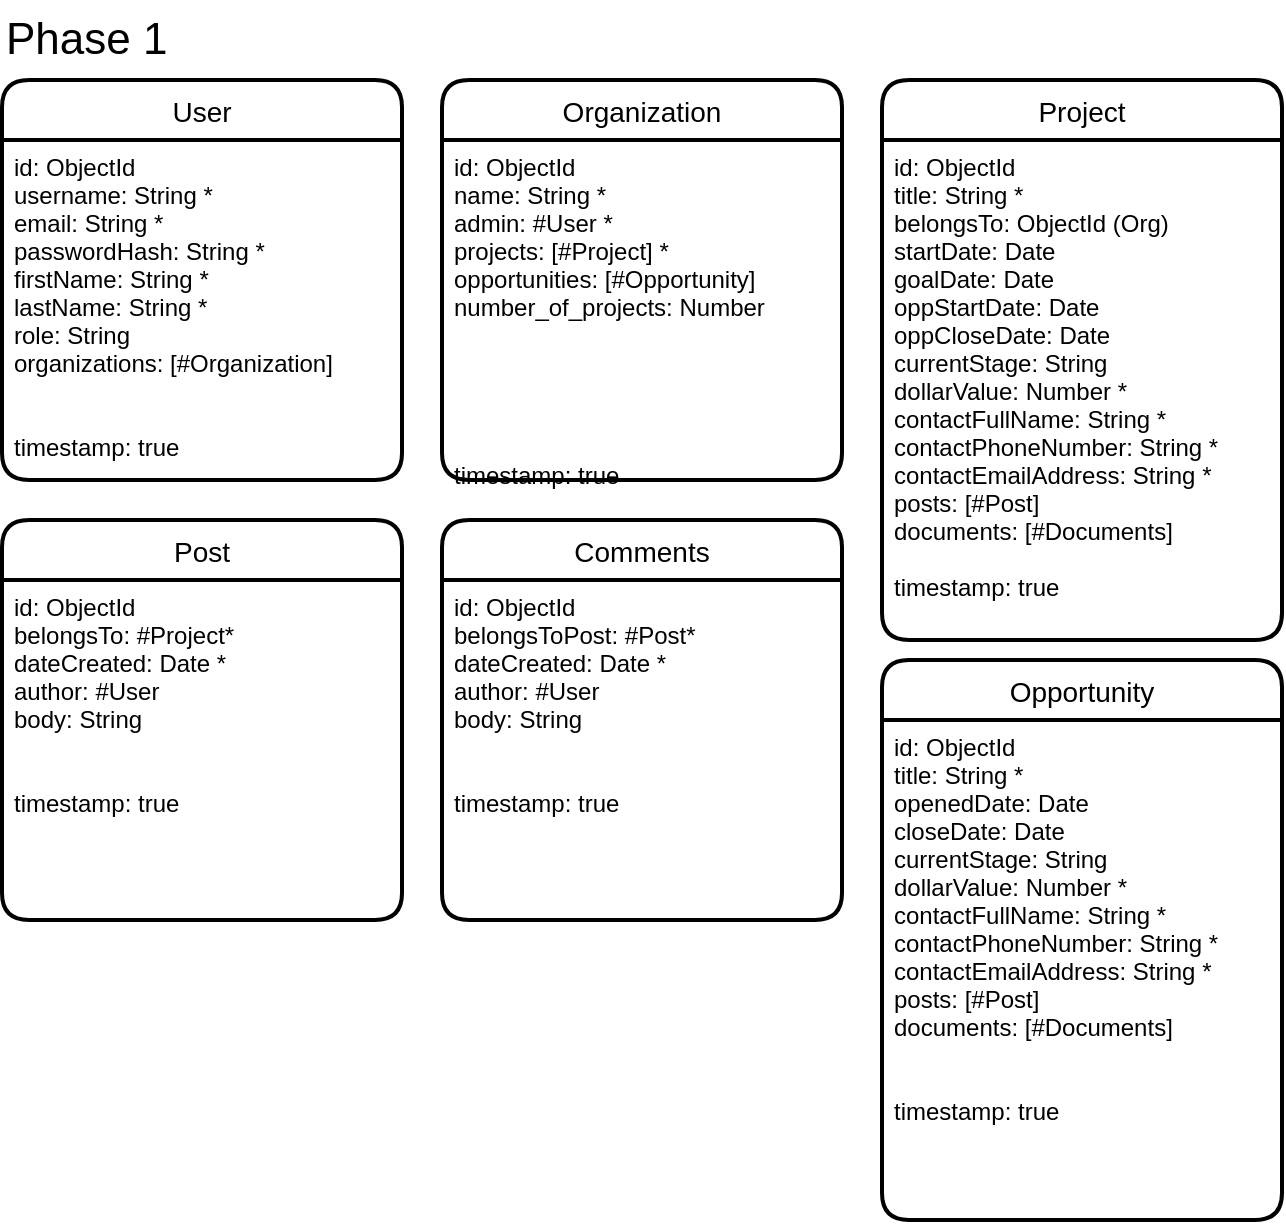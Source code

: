 <mxfile version="14.9.2" type="github">
  <diagram id="DzUIId4ll-ulbjkrfadN" name="Page-1">
    <mxGraphModel dx="571" dy="415" grid="1" gridSize="10" guides="1" tooltips="1" connect="1" arrows="1" fold="1" page="1" pageScale="1" pageWidth="850" pageHeight="1100" math="0" shadow="0">
      <root>
        <mxCell id="0" />
        <mxCell id="1" parent="0" />
        <mxCell id="I_L6hPFMJSKXvp4w5YZE-1" value="&lt;font style=&quot;font-size: 22px&quot;&gt;Phase 1&lt;/font&gt;" style="text;html=1;strokeColor=none;fillColor=none;align=left;verticalAlign=middle;whiteSpace=wrap;rounded=0;" parent="1" vertex="1">
          <mxGeometry x="40" width="150" height="40" as="geometry" />
        </mxCell>
        <mxCell id="I_L6hPFMJSKXvp4w5YZE-7" value="User" style="swimlane;childLayout=stackLayout;horizontal=1;startSize=30;horizontalStack=0;rounded=1;fontSize=14;fontStyle=0;strokeWidth=2;resizeParent=0;resizeLast=1;shadow=0;dashed=0;align=center;" parent="1" vertex="1">
          <mxGeometry x="40" y="40" width="200" height="200" as="geometry" />
        </mxCell>
        <mxCell id="I_L6hPFMJSKXvp4w5YZE-8" value="id: ObjectId&#xa;username: String *&#xa;email: String *&#xa;passwordHash: String *&#xa;firstName: String *&#xa;lastName: String *&#xa;role: String&#xa;organizations: [#Organization]&#xa;&#xa;&#xa;timestamp: true" style="align=left;strokeColor=none;fillColor=none;spacingLeft=4;fontSize=12;verticalAlign=top;resizable=0;rotatable=0;part=1;" parent="I_L6hPFMJSKXvp4w5YZE-7" vertex="1">
          <mxGeometry y="30" width="200" height="170" as="geometry" />
        </mxCell>
        <mxCell id="I_L6hPFMJSKXvp4w5YZE-9" value="Organization" style="swimlane;childLayout=stackLayout;horizontal=1;startSize=30;horizontalStack=0;rounded=1;fontSize=14;fontStyle=0;strokeWidth=2;resizeParent=0;resizeLast=1;shadow=0;dashed=0;align=center;" parent="1" vertex="1">
          <mxGeometry x="260" y="40" width="200" height="200" as="geometry" />
        </mxCell>
        <mxCell id="I_L6hPFMJSKXvp4w5YZE-10" value="id: ObjectId&#xa;name: String *&#xa;admin: #User *&#xa;projects: [#Project] *&#xa;opportunities: [#Opportunity]&#xa;number_of_projects: Number&#xa;&#xa;&#xa;&#xa;&#xa;&#xa;timestamp: true" style="align=left;strokeColor=none;fillColor=none;spacingLeft=4;fontSize=12;verticalAlign=top;resizable=0;rotatable=0;part=1;" parent="I_L6hPFMJSKXvp4w5YZE-9" vertex="1">
          <mxGeometry y="30" width="200" height="170" as="geometry" />
        </mxCell>
        <mxCell id="I_L6hPFMJSKXvp4w5YZE-16" value="Project" style="swimlane;childLayout=stackLayout;horizontal=1;startSize=30;horizontalStack=0;rounded=1;fontSize=14;fontStyle=0;strokeWidth=2;resizeParent=0;resizeLast=1;shadow=0;dashed=0;align=center;" parent="1" vertex="1">
          <mxGeometry x="480" y="40" width="200" height="280" as="geometry" />
        </mxCell>
        <mxCell id="I_L6hPFMJSKXvp4w5YZE-17" value="id: ObjectId&#xa;title: String *&#xa;belongsTo: ObjectId (Org)&#xa;startDate: Date&#xa;goalDate: Date&#xa;oppStartDate: Date&#xa;oppCloseDate: Date&#xa;currentStage: String&#xa;dollarValue: Number *&#xa;contactFullName: String *&#xa;contactPhoneNumber: String *&#xa;contactEmailAddress: String *&#xa;posts: [#Post]&#xa;documents: [#Documents]&#xa;&#xa;timestamp: true" style="align=left;strokeColor=none;fillColor=none;spacingLeft=4;fontSize=12;verticalAlign=top;resizable=0;rotatable=0;part=1;" parent="I_L6hPFMJSKXvp4w5YZE-16" vertex="1">
          <mxGeometry y="30" width="200" height="250" as="geometry" />
        </mxCell>
        <mxCell id="I_L6hPFMJSKXvp4w5YZE-18" value="Post" style="swimlane;childLayout=stackLayout;horizontal=1;startSize=30;horizontalStack=0;rounded=1;fontSize=14;fontStyle=0;strokeWidth=2;resizeParent=0;resizeLast=1;shadow=0;dashed=0;align=center;" parent="1" vertex="1">
          <mxGeometry x="40" y="260" width="200" height="200" as="geometry" />
        </mxCell>
        <mxCell id="I_L6hPFMJSKXvp4w5YZE-19" value="id: ObjectId&#xa;belongsTo: #Project*&#xa;dateCreated: Date *&#xa;author: #User&#xa;body: String&#xa;&#xa;&#xa;timestamp: true" style="align=left;strokeColor=none;fillColor=none;spacingLeft=4;fontSize=12;verticalAlign=top;resizable=0;rotatable=0;part=1;" parent="I_L6hPFMJSKXvp4w5YZE-18" vertex="1">
          <mxGeometry y="30" width="200" height="170" as="geometry" />
        </mxCell>
        <mxCell id="I_L6hPFMJSKXvp4w5YZE-20" value="Comments" style="swimlane;childLayout=stackLayout;horizontal=1;startSize=30;horizontalStack=0;rounded=1;fontSize=14;fontStyle=0;strokeWidth=2;resizeParent=0;resizeLast=1;shadow=0;dashed=0;align=center;" parent="1" vertex="1">
          <mxGeometry x="260" y="260" width="200" height="200" as="geometry" />
        </mxCell>
        <mxCell id="I_L6hPFMJSKXvp4w5YZE-21" value="id: ObjectId&#xa;belongsToPost: #Post*&#xa;dateCreated: Date *&#xa;author: #User&#xa;body: String&#xa;&#xa;&#xa;timestamp: true" style="align=left;strokeColor=none;fillColor=none;spacingLeft=4;fontSize=12;verticalAlign=top;resizable=0;rotatable=0;part=1;" parent="I_L6hPFMJSKXvp4w5YZE-20" vertex="1">
          <mxGeometry y="30" width="200" height="170" as="geometry" />
        </mxCell>
        <mxCell id="B4_hM_h811P-XngdZyrY-1" value="Opportunity" style="swimlane;childLayout=stackLayout;horizontal=1;startSize=30;horizontalStack=0;rounded=1;fontSize=14;fontStyle=0;strokeWidth=2;resizeParent=0;resizeLast=1;shadow=0;dashed=0;align=center;" vertex="1" parent="1">
          <mxGeometry x="480" y="330" width="200" height="280" as="geometry" />
        </mxCell>
        <mxCell id="B4_hM_h811P-XngdZyrY-2" value="id: ObjectId&#xa;title: String *&#xa;openedDate: Date&#xa;closeDate: Date&#xa;currentStage: String&#xa;dollarValue: Number *&#xa;contactFullName: String *&#xa;contactPhoneNumber: String *&#xa;contactEmailAddress: String *&#xa;posts: [#Post]&#xa;documents: [#Documents]&#xa;&#xa;&#xa;timestamp: true" style="align=left;strokeColor=none;fillColor=none;spacingLeft=4;fontSize=12;verticalAlign=top;resizable=0;rotatable=0;part=1;" vertex="1" parent="B4_hM_h811P-XngdZyrY-1">
          <mxGeometry y="30" width="200" height="250" as="geometry" />
        </mxCell>
      </root>
    </mxGraphModel>
  </diagram>
</mxfile>
